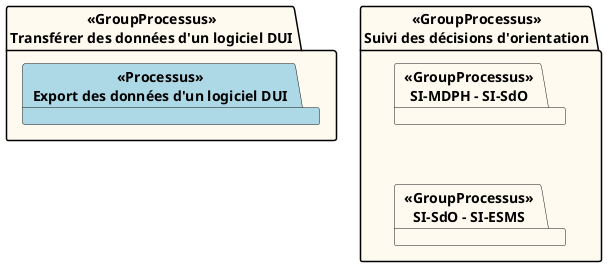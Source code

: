 @startuml

package "<<GroupProcessus>>\nTransférer des données d'un logiciel DUI" #FloralWhite {
    
        package "<<Processus>>\nExport des données d'un logiciel DUI" #LightBlue
}

package "<<GroupProcessus>>\nSuivi des décisions d'orientation" #FloralWhite {
    package "<<GroupProcessus>>\nSI-SdO - SI-ESMS" #FloralWhite
    package "<<GroupProcessus>>\nSI-MDPH - SI-SdO" #FloralWhite
}

[<<GroupProcessus>>\nSI-MDPH - SI-SdO] -[hidden]- [<<GroupProcessus>>\nSI-SdO - SI-ESMS]


@enduml